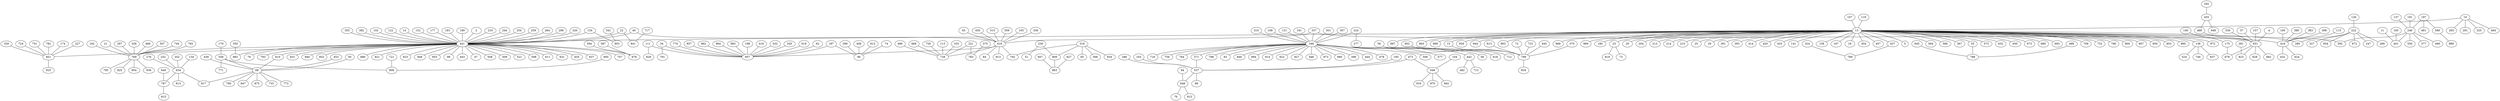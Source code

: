 strict graph "" {
	graph ["edge"="{}",
		file="/Users/felicedeluca/Developer/UofA/mlgd/pipeline/impred/tmp_workspace/eucore/set1/layers/EU_core_Layer_8_drawing_improved.dot",
		"graph"="{'file': '/Users/felicedeluca/Developer/UofA/mlgd/pipeline/impred/tmp_workspace/eucore/set1/layers/EU_core_Layer_8_drawing_improved.dot'}",
		"node"="{'height': '', 'level': '', 'pos': '', 'width': ''}"
	];
	10	 [height=0.05,
		level=1,
		pos="-9300.24,1101.89",
		width=0.05];
	13	 [height=0.05,
		level=1,
		pos="-1524.43,-90.09",
		width=0.05];
	10 -- 13;
	265	 [level=3,
		pos="-9412.26,2705.76"];
	10 -- 265;
	291	 [level=2,
		pos="-10450.56,-745.26"];
	10 -- 291;
	325	 [level=2,
		pos="-10546.25,2236.78"];
	10 -- 325;
	484	 [height=0.05,
		level=1,
		pos="-11483.92,303.35",
		width=0.05];
	10 -- 484;
	102	 [height=0.05,
		level=1,
		pos="3487.32,3137.15",
		width=0.05];
	441	 [height=0.05,
		level=1,
		pos="4079.18,-732.51",
		width=0.05];
	102 -- 441;
	104	 [height=0.05,
		level=1,
		pos="9372.29,14916.73",
		width=0.05];
	646	 [height=0.05,
		level=1,
		pos="10567.92,12510.04",
		width=0.05];
	104 -- 646;
	105	 [height=0.05,
		level=1,
		pos="7830.02,-5044.18",
		width=0.05];
	616	 [height=0.05,
		level=1,
		pos="7843.97,-6723.96",
		width=0.05];
	105 -- 616;
	107	 [level=3,
		pos="-2240.77,-1048.50"];
	107 -- 13;
	108	 [level=3,
		pos="10016.95,59.39"];
	346	 [height=0.05,
		level=1,
		pos="8088.95,260.36",
		width=0.05];
	108 -- 346;
	11	 [level=3,
		pos="-7006.52,8015.36"];
	401	 [level=3,
		pos="-6783.42,7068.76"];
	11 -- 401;
	111	 [level=2,
		pos="6764.96,-9641.07"];
	829	 [level=2,
		pos="6267.84,-9275.52"];
	111 -- 829;
	957	 [height=0.05,
		level=1,
		pos="7735.93,-10845.89",
		width=0.05];
	111 -- 957;
	113	 [level=3,
		pos="4273.87,5457.74"];
	728	 [height=0.05,
		level=1,
		pos="4695.50,6280.25",
		width=0.05];
	113 -- 728;
	115	 [height=0.05,
		level=1,
		pos="-4526.88,-3718.57",
		width=0.05];
	416	 [height=0.05,
		level=1,
		pos="-1826.51,-5039.51",
		width=0.05];
	115 -- 416;
	119	 [level=2,
		pos="464.56,-1039.78"];
	119 -- 13;
	122	 [height=0.05,
		level=1,
		pos="2532.25,-1537.65",
		width=0.05];
	122 -- 441;
	126	 [level=3,
		pos="1168.36,6465.48"];
	222	 [level=2,
		pos="617.43,7723.46"];
	126 -- 222;
	136	 [height=0.05,
		level=1,
		pos="-6246.88,-1673.21",
		width=0.05];
	13 -- 136;
	141	 [level=2,
		pos="-867.23,202.62"];
	13 -- 141;
	15	 [height=0.05,
		level=1,
		pos="755.81,2597.27",
		width=0.05];
	13 -- 15;
	158	 [height=0.05,
		level=1,
		pos="-1587.84,4501.08",
		width=0.05];
	13 -- 158;
	167	 [level=2,
		pos="-649.77,-1657.57"];
	13 -- 167;
	18	 [level=2,
		pos="-2530.68,-1075.09"];
	13 -- 18;
	180	 [height=0.05,
		level=1,
		pos="-2453.92,-120.66",
		width=0.05];
	13 -- 180;
	20	 [level=2,
		pos="-1415.56,1325.09"];
	13 -- 20;
	204	 [level=2,
		pos="-1015.99,1335.30"];
	13 -- 204;
	213	 [level=2,
		pos="-2644.36,915.76"];
	13 -- 213;
	214	 [level=3,
		pos="-3734.41,1278.64"];
	13 -- 214;
	215	 [level=2,
		pos="-2872.95,-2365.75"];
	13 -- 215;
	23	 [level=2,
		pos="-5153.71,2250.04"];
	13 -- 23;
	25	 [level=2,
		pos="-609.15,-1367.66"];
	13 -- 25;
	280	 [height=0.05,
		level=1,
		pos="1618.75,3549.47",
		width=0.05];
	13 -- 280;
	29	 [level=2,
		pos="924.13,-956.85"];
	13 -- 29;
	391	 [level=2,
		pos="-2331.35,1337.22"];
	13 -- 391;
	393	 [level=3,
		pos="-3590.38,-1019.39"];
	13 -- 393;
	414	 [level=2,
		pos="-240.34,232.70"];
	13 -- 414;
	13 -- 416;
	420	 [height=0.05,
		level=1,
		pos="-4312.00,-2108.51",
		width=0.05];
	13 -- 420;
	433	 [level=2,
		pos="-13.28,1226.16"];
	13 -- 433;
	437	 [height=0.05,
		level=1,
		pos="-5662.84,3001.79",
		width=0.05];
	13 -- 437;
	13 -- 441;
	454	 [height=0.05,
		level=1,
		pos="-1271.75,-1466.65",
		width=0.05];
	13 -- 454;
	457	 [level=2,
		pos="-417.90,740.52"];
	13 -- 457;
	5	 [height=0.05,
		level=1,
		pos="-183.66,-191.05",
		width=0.05];
	13 -- 5;
	55	 [height=0.05,
		level=1,
		pos="2478.60,2515.29",
		width=0.05];
	13 -- 55;
	564	 [level=2,
		pos="-561.72,872.71"];
	13 -- 564;
	566	 [height=0.05,
		level=1,
		pos="-4611.97,966.54",
		width=0.05];
	13 -- 566;
	567	 [level=2,
		pos="-778.47,-61.05"];
	13 -- 567;
	573	 [height=0.05,
		level=1,
		pos="-4290.53,2823.84",
		width=0.05];
	13 -- 573;
	592	 [height=0.05,
		level=1,
		pos="-6656.05,3551.76",
		width=0.05];
	13 -- 592;
	632	 [level=2,
		pos="-823.86,232.24"];
	13 -- 632;
	650	 [height=0.05,
		level=1,
		pos="-2017.00,1737.82",
		width=0.05];
	13 -- 650;
	673	 [level=2,
		pos="-1796.67,-865.88"];
	13 -- 673;
	680	 [level=2,
		pos="-932.58,-1662.56"];
	13 -- 680;
	693	 [level=3,
		pos="-1728.25,-1408.35"];
	13 -- 693;
	709	 [level=2,
		pos="-1075.46,787.54"];
	13 -- 709;
	752	 [level=3,
		pos="-849.23,828.69"];
	13 -- 752;
	796	 [level=3,
		pos="-1641.36,1227.46"];
	13 -- 796;
	800	 [level=2,
		pos="1807.54,1949.51"];
	13 -- 800;
	807	 [level=2,
		pos="-2207.41,1926.64"];
	13 -- 807;
	850	 [level=2,
		pos="853.70,613.60"];
	13 -- 850;
	853	 [level=2,
		pos="-3296.63,334.09"];
	13 -- 853;
	860	 [height=0.05,
		level=1,
		pos="-3002.94,3083.47",
		width=0.05];
	13 -- 860;
	872	 [height=0.05,
		level=1,
		pos="-2074.15,816.12",
		width=0.05];
	13 -- 872;
	887	 [level=2,
		pos="468.57,-534.32"];
	13 -- 887;
	893	 [level=2,
		pos="-3612.72,2307.67"];
	13 -- 893;
	899	 [level=2,
		pos="-43.42,-1171.80"];
	13 -- 899;
	926	 [level=2,
		pos="-3066.42,-461.64"];
	13 -- 926;
	944	 [level=3,
		pos="-1366.20,799.66"];
	13 -- 944;
	963	 [level=2,
		pos="-520.03,50.07"];
	13 -- 963;
	968	 [level=2,
		pos="-4462.81,252.85"];
	13 -- 968;
	969	 [level=3,
		pos="-3318.28,-497.99"];
	13 -- 969;
	134	 [height=0.05,
		level=1,
		pos="-11377.64,-8378.37",
		width=0.05];
	634	 [height=0.05,
		level=1,
		pos="-8879.72,-9950.50",
		width=0.05];
	134 -- 634;
	524	 [level=2,
		pos="-6944.94,-948.97"];
	136 -- 524;
	746	 [level=2,
		pos="-6620.89,-2605.71"];
	136 -- 746;
	837	 [height=0.05,
		level=1,
		pos="-8142.11,-2816.36",
		width=0.05];
	136 -- 837;
	137	 [level=3,
		pos="-9546.63,4439.90"];
	246	 [level=2,
		pos="-7782.06,5725.31"];
	137 -- 246;
	14	 [height=0.05,
		level=1,
		pos="5407.42,417.16",
		width=0.05];
	14 -- 441;
	140	 [level=2,
		pos="18242.13,-5908.82"];
	175	 [level=2,
		pos="17377.39,-7287.72"];
	140 -- 175;
	799	 [height=0.05,
		level=1,
		pos="-2239.82,8706.62",
		width=0.05];
	15 -- 799;
	151	 [height=0.05,
		level=1,
		pos="11118.09,2531.17",
		width=0.05];
	151 -- 346;
	152	 [height=0.05,
		level=1,
		pos="4134.07,-2986.32",
		width=0.05];
	152 -- 441;
	154	 [height=0.05,
		level=1,
		pos="5799.76,-3151.00",
		width=0.05];
	154 -- 441;
	803	 [level=2,
		pos="5560.06,-2220.68"];
	154 -- 803;
	157	 [level=2,
		pos="12104.40,-6439.21"];
	651	 [height=0.05,
		level=1,
		pos="13394.04,-7741.73",
		width=0.05];
	157 -- 651;
	163	 [level=2,
		pos="9610.45,4931.87"];
	537	 [height=0.05,
		level=1,
		pos="11914.75,4922.05",
		width=0.05];
	163 -- 537;
	165	 [level=3,
		pos="-6213.01,7554.31"];
	165 -- 401;
	174	 [height=0.05,
		level=1,
		pos="5071.06,11220.56",
		width=0.05];
	851	 [height=0.05,
		level=1,
		pos="3510.62,8652.93",
		width=0.05];
	174 -- 851;
	678	 [level=2,
		pos="15305.12,-6953.18"];
	175 -- 678;
	177	 [height=0.05,
		level=1,
		pos="5671.22,1186.48",
		width=0.05];
	177 -- 441;
	179	 [level=2,
		pos="-6522.38,-16964.66"];
	558	 [height=0.05,
		level=1,
		pos="-4568.56,-16936.92",
		width=0.05];
	179 -- 558;
	181	 [height=0.05,
		level=1,
		pos="8325.97,2580.23",
		width=0.05];
	181 -- 346;
	182	 [level=3,
		pos="-3351.32,-9877.86"];
	769	 [height=0.05,
		level=1,
		pos="-4854.45,-9255.98",
		width=0.05];
	182 -- 769;
	183	 [height=0.05,
		level=1,
		pos="4644.01,-4358.62",
		width=0.05];
	183 -- 441;
	185	 [level=2,
		pos="13097.49,5041.38"];
	185 -- 537;
	187	 [level=2,
		pos="7059.57,-12179.83"];
	187 -- 957;
	96	 [level=2,
		pos="6059.10,-12080.25"];
	187 -- 96;
	189	 [height=0.05,
		level=1,
		pos="538.80,-1701.42",
		width=0.05];
	189 -- 441;
	191	 [level=2,
		pos="-9511.42,5756.84"];
	191 -- 246;
	195	 [level=3,
		pos="-2436.31,-4023.35"];
	195 -- 416;
	197	 [level=2,
		pos="-9960.21,7582.33"];
	197 -- 246;
	481	 [level=2,
		pos="-11253.45,6995.46"];
	197 -- 481;
	580	 [level=3,
		pos="-11307.11,8335.06"];
	197 -- 580;
	198	 [level=2,
		pos="8506.65,-9175.14"];
	198 -- 957;
	2	 [level=2,
		pos="4073.15,1744.92"];
	2 -- 441;
	21	 [level=2,
		pos="-6646.93,-9908.97"];
	21 -- 769;
	22	 [height=0.05,
		level=1,
		pos="2255.17,-4863.58",
		width=0.05];
	22 -- 441;
	841	 [level=2,
		pos="1017.81,-6367.43"];
	22 -- 841;
	221	 [height=0.05,
		level=1,
		pos="5562.28,8607.17",
		width=0.05];
	221 -- 728;
	783	 [level=2,
		pos="5716.98,9574.83"];
	221 -- 783;
	247	 [level=2,
		pos="-715.08,9189.89"];
	222 -- 247;
	269	 [level=2,
		pos="-497.02,8771.85"];
	222 -- 269;
	222 -- 280;
	327	 [level=2,
		pos="1895.50,8077.78"];
	222 -- 327;
	654	 [level=2,
		pos="516.17,9624.47"];
	222 -- 654;
	672	 [level=2,
		pos="-180.70,9865.71"];
	222 -- 672;
	224	 [level=3,
		pos="6652.15,972.30"];
	277	 [level=3,
		pos="6253.29,2008.04"];
	224 -- 277;
	224 -- 346;
	227	 [height=0.05,
		level=1,
		pos="2192.90,10015.89",
		width=0.05];
	227 -- 851;
	73	 [level=2,
		pos="-6055.30,1458.84"];
	23 -- 73;
	819	 [level=2,
		pos="-5778.41,855.58"];
	23 -- 819;
	230	 [level=3,
		pos="2956.51,-17473.23"];
	51	 [level=3,
		pos="2797.01,-17868.97"];
	230 -- 51;
	809	 [height=0.05,
		level=1,
		pos="3240.59,-16391.58",
		width=0.05];
	230 -- 809;
	233	 [height=0.05,
		level=1,
		pos="3206.98,4343.69",
		width=0.05];
	233 -- 441;
	244	 [level=2,
		pos="1857.02,-2228.06"];
	244 -- 441;
	377	 [level=2,
		pos="-9041.27,5067.62"];
	246 -- 377;
	246 -- 401;
	490	 [level=3,
		pos="-7849.53,4441.83"];
	246 -- 490;
	550	 [level=2,
		pos="-8215.49,4395.01"];
	246 -- 550;
	246 -- 592;
	252	 [level=3,
		pos="-7653.66,-10353.87"];
	252 -- 634;
	254	 [height=0.05,
		level=1,
		pos="4494.36,2202.54",
		width=0.05];
	254 -- 441;
	259	 [level=2,
		pos="1346.85,-1916.58"];
	259 -- 441;
	264	 [level=2,
		pos="2832.55,-1726.76"];
	264 -- 441;
	267	 [height=0.05,
		level=1,
		pos="-6027.43,-7011.79",
		width=0.05];
	267 -- 769;
	276	 [height=0.05,
		level=1,
		pos="-10070.42,-11682.35",
		width=0.05];
	276 -- 634;
	281	 [level=2,
		pos="14449.86,-12040.38"];
	823	 [level=2,
		pos="15164.01,-10966.61"];
	281 -- 823;
	286	 [height=0.05,
		level=1,
		pos="11702.97,6633.98",
		width=0.05];
	286 -- 537;
	292	 [level=3,
		pos="13162.10,-11415.71"];
	455	 [level=3,
		pos="12845.58,-10657.01"];
	292 -- 455;
	299	 [level=2,
		pos="2218.63,-959.73"];
	299 -- 441;
	301	 [level=2,
		pos="9774.83,-375.90"];
	301 -- 346;
	307	 [level=2,
		pos="7821.22,2758.79"];
	307 -- 346;
	310	 [level=2,
		pos="7061.74,-907.70"];
	310 -- 346;
	316	 [height=0.05,
		level=1,
		pos="4847.90,-13979.66",
		width=0.05];
	368	 [level=2,
		pos="4963.61,-15115.43"];
	316 -- 368;
	792	 [height=0.05,
		level=1,
		pos="4576.34,-9681.18",
		width=0.05];
	316 -- 792;
	316 -- 809;
	834	 [height=0.05,
		level=1,
		pos="3893.40,-10945.42",
		width=0.05];
	316 -- 834;
	85	 [height=0.05,
		level=1,
		pos="3448.69,-15014.50",
		width=0.05];
	316 -- 85;
	320	 [level=2,
		pos="3737.50,-3431.11"];
	320 -- 441;
	324	 [level=2,
		pos="-4375.95,4249.25"];
	789	 [level=2,
		pos="-5291.73,4006.82"];
	324 -- 789;
	326	 [level=2,
		pos="-5158.65,-7186.55"];
	326 -- 769;
	329	 [height=0.05,
		level=1,
		pos="2268.87,11697.03",
		width=0.05];
	329 -- 851;
	333	 [level=3,
		pos="6197.96,6384.22"];
	333 -- 728;
	336	 [level=2,
		pos="6436.40,-6598.65"];
	336 -- 616;
	337	 [height=0.05,
		level=1,
		pos="9699.75,-4674.58",
		width=0.05];
	337 -- 346;
	337 -- 616;
	337 -- 651;
	34	 [level=2,
		pos="10211.26,-10802.88"];
	791	 [level=2,
		pos="11133.53,-11010.67"];
	34 -- 791;
	34 -- 957;
	371	 [height=0.05,
		level=1,
		pos="9438.09,3299.19",
		width=0.05];
	346 -- 371;
	398	 [level=2,
		pos="7890.38,-2365.46"];
	346 -- 398;
	442	 [level=2,
		pos="11828.66,1265.60"];
	346 -- 442;
	444	 [level=2,
		pos="9945.35,-1731.50"];
	346 -- 444;
	479	 [height=0.05,
		level=1,
		pos="8919.45,-1335.03",
		width=0.05];
	346 -- 479;
	506	 [height=0.05,
		level=1,
		pos="7518.61,4293.31",
		width=0.05];
	346 -- 506;
	577	 [height=0.05,
		level=1,
		pos="10582.26,542.60",
		width=0.05];
	346 -- 577;
	58	 [height=0.05,
		level=1,
		pos="6748.80,3526.41",
		width=0.05];
	346 -- 58;
	618	 [level=2,
		pos="6826.47,1455.43"];
	346 -- 618;
	712	 [level=2,
		pos="9490.82,1813.44"];
	346 -- 712;
	716	 [level=2,
		pos="8848.72,2851.44"];
	346 -- 716;
	759	 [height=0.05,
		level=1,
		pos="10168.70,1316.81",
		width=0.05];
	346 -- 759;
	764	 [height=0.05,
		level=1,
		pos="9135.08,1892.85",
		width=0.05];
	346 -- 764;
	798	 [height=0.05,
		level=1,
		pos="11416.20,1248.48",
		width=0.05];
	346 -- 798;
	83	 [level=2,
		pos="8847.55,-1850.40"];
	346 -- 83;
	849	 [height=0.05,
		level=1,
		pos="11005.93,-1811.32",
		width=0.05];
	346 -- 849;
	894	 [level=2,
		pos="9342.26,2340.53"];
	346 -- 894;
	914	 [level=2,
		pos="10306.68,1452.34"];
	346 -- 914;
	922	 [height=0.05,
		level=1,
		pos="7828.44,-2168.99",
		width=0.05];
	346 -- 922;
	927	 [height=0.05,
		level=1,
		pos="6879.77,-1037.64",
		width=0.05];
	346 -- 927;
	946	 [height=0.05,
		level=1,
		pos="10586.32,-3048.42",
		width=0.05];
	346 -- 946;
	973	 [level=2,
		pos="7025.28,-1927.69"];
	346 -- 973;
	980	 [level=2,
		pos="7539.07,-1496.64"];
	346 -- 980;
	350	 [level=3,
		pos="1640.79,320.40"];
	983	 [level=3,
		pos="2047.10,468.90"];
	350 -- 983;
	352	 [level=2,
		pos="-7970.99,-9295.48"];
	352 -- 634;
	355	 [height=0.05,
		level=1,
		pos="1860.17,-1063.40",
		width=0.05];
	355 -- 441;
	370	 [level=2,
		pos="-2139.04,10285.79"];
	370 -- 799;
	371 -- 537;
	375	 [level=2,
		pos="6290.90,10245.74"];
	375 -- 783;
	380	 [level=2,
		pos="-2854.81,-3856.17"];
	380 -- 416;
	382	 [level=3,
		pos="2843.78,1216.42"];
	382 -- 441;
	383	 [level=3,
		pos="-1378.04,-5059.53"];
	383 -- 416;
	396	 [level=2,
		pos="-3591.07,-4992.18"];
	396 -- 416;
	399	 [level=2,
		pos="6030.19,-13347.13"];
	399 -- 96;
	4	 [level=2,
		pos="11342.88,-7416.40"];
	4 -- 651;
	40	 [height=0.05,
		level=1,
		pos="4983.61,-5875.18",
		width=0.05];
	40 -- 441;
	40 -- 616;
	408	 [level=3,
		pos="6419.47,-13340.40"];
	408 -- 96;
	432	 [level=2,
		pos="-4073.37,-4852.53"];
	416 -- 432;
	624	 [height=0.05,
		level=1,
		pos="-3632.07,-4331.41",
		width=0.05];
	416 -- 624;
	418	 [level=2,
		pos="8932.33,-9842.30"];
	418 -- 957;
	437 -- 789;
	439	 [height=0.05,
		level=1,
		pos="-5119.93,-14555.08",
		width=0.05];
	68	 [height=0.05,
		level=1,
		pos="-4114.30,-12563.05",
		width=0.05];
	439 -- 68;
	443	 [level=2,
		pos="4816.93,1404.51"];
	441 -- 443;
	47	 [level=3,
		pos="2335.60,-670.62"];
	441 -- 47;
	508	 [height=0.05,
		level=1,
		pos="6124.37,-4334.42",
		width=0.05];
	441 -- 508;
	509	 [height=0.05,
		level=1,
		pos="5073.32,961.39",
		width=0.05];
	441 -- 509;
	521	 [height=0.05,
		level=1,
		pos="3402.12,-3661.36",
		width=0.05];
	441 -- 521;
	598	 [level=2,
		pos="4797.07,-3083.02"];
	441 -- 598;
	610	 [height=0.05,
		level=1,
		pos="-320.42,-7269.32",
		width=0.05];
	441 -- 610;
	611	 [level=2,
		pos="1760.34,-1427.42"];
	441 -- 611;
	631	 [height=0.05,
		level=1,
		pos="2337.33,-2076.29",
		width=0.05];
	441 -- 631;
	635	 [height=0.05,
		level=1,
		pos="-795.09,-2802.62",
		width=0.05];
	441 -- 635;
	637	 [height=0.05,
		level=1,
		pos="5094.18,2733.71",
		width=0.05];
	441 -- 637;
	676	 [height=0.05,
		level=1,
		pos="2375.90,-5898.09",
		width=0.05];
	441 -- 676;
	707	 [level=2,
		pos="2903.77,994.10"];
	441 -- 707;
	441 -- 769;
	79	 [level=2,
		pos="3087.19,-3909.94"];
	441 -- 79;
	793	 [height=0.05,
		level=1,
		pos="4235.03,-3685.93",
		width=0.05];
	441 -- 793;
	831	 [height=0.05,
		level=1,
		pos="2240.48,963.45",
		width=0.05];
	441 -- 831;
	840	 [height=0.05,
		level=1,
		pos="6065.59,-772.63",
		width=0.05];
	441 -- 840;
	441 -- 851;
	852	 [level=2,
		pos="5895.74,-61.84"];
	441 -- 852;
	886	 [level=3,
		pos="2426.15,707.98"];
	441 -- 886;
	921	 [height=0.05,
		level=1,
		pos="4833.48,3621.56",
		width=0.05];
	441 -- 921;
	923	 [level=2,
		pos="3163.12,1891.37"];
	441 -- 923;
	948	 [height=0.05,
		level=1,
		pos="2906.89,-1366.69",
		width=0.05];
	441 -- 948;
	955	 [height=0.05,
		level=1,
		pos="3171.80,1677.41",
		width=0.05];
	441 -- 955;
	98	 [level=3,
		pos="2314.90,233.33"];
	441 -- 98;
	441 -- 983;
	482	 [level=2,
		pos="12718.86,1705.87"];
	442 -- 482;
	713	 [level=2,
		pos="12580.06,795.22"];
	442 -- 713;
	445	 [level=3,
		pos="-1961.25,7431.91"];
	445 -- 799;
	45	 [level=3,
		pos="8463.79,-5641.80"];
	45 -- 616;
	450	 [height=0.05,
		level=1,
		pos="9692.67,-7294.12",
		width=0.05];
	450 -- 616;
	453	 [height=0.05,
		level=1,
		pos="-1768.95,-13414.51",
		width=0.05];
	453 -- 68;
	486	 [level=3,
		pos="12523.58,-9465.97"];
	455 -- 486;
	949	 [level=3,
		pos="12562.87,-12013.29"];
	455 -- 949;
	466	 [level=2,
		pos="-6866.14,-8896.94"];
	466 -- 769;
	473	 [height=0.05,
		level=1,
		pos="12327.16,8956.57",
		width=0.05];
	473 -- 537;
	473 -- 646;
	486 -- 651;
	488	 [height=0.05,
		level=1,
		pos="2269.57,6406.49",
		width=0.05];
	788	 [height=0.05,
		level=1,
		pos="1867.24,5401.27",
		width=0.05];
	488 -- 788;
	496	 [level=3,
		pos="4617.81,7452.84"];
	496 -- 728;
	50	 [height=0.05,
		level=1,
		pos="-6623.49,-13440.54",
		width=0.05];
	50 -- 68;
	507	 [height=0.05,
		level=1,
		pos="-7335.17,-9448.92",
		width=0.05];
	507 -- 769;
	515	 [height=0.05,
		level=1,
		pos="6223.46,-5818.45",
		width=0.05];
	515 -- 616;
	532	 [level=2,
		pos="8734.96,-12590.54"];
	532 -- 957;
	536	 [height=0.05,
		level=1,
		pos="15033.24,-9555.18",
		width=0.05];
	536 -- 651;
	648	 [level=2,
		pos="10310.99,6612.13"];
	537 -- 648;
	89	 [level=2,
		pos="10614.75,4406.66"];
	537 -- 89;
	541	 [level=2,
		pos="5941.95,-1726.54"];
	541 -- 803;
	545	 [height=0.05,
		level=1,
		pos="7433.71,-15362.00",
		width=0.05];
	545 -- 957;
	55 -- 788;
	558 -- 68;
	771	 [height=0.05,
		level=1,
		pos="-5851.48,-18372.89",
		width=0.05];
	558 -- 771;
	908	 [level=2,
		pos="-3618.81,-19274.15"];
	558 -- 908;
	559	 [level=2,
		pos="6512.61,-7693.01"];
	559 -- 616;
	56	 [level=2,
		pos="-2889.81,10481.88"];
	56 -- 799;
	57	 [level=2,
		pos="14622.10,-8920.41"];
	57 -- 651;
	889	 [level=3,
		pos="-11071.86,8909.70"];
	580 -- 889;
	584	 [level=2,
		pos="3077.91,-5044.99"];
	584 -- 676;
	587	 [level=2,
		pos="1683.91,-5696.33"];
	587 -- 676;
	602	 [height=0.05,
		level=1,
		pos="-1859.98,11203.04",
		width=0.05];
	602 -- 799;
	607	 [level=2,
		pos="1227.75,-14992.13"];
	863	 [level=2,
		pos="1906.65,-15498.26"];
	607 -- 863;
	610 -- 68;
	612	 [level=2,
		pos="5493.24,-12451.33"];
	612 -- 96;
	613	 [level=3,
		pos="-1491.72,10186.48"];
	613 -- 799;
	616 -- 728;
	616 -- 792;
	84	 [level=2,
		pos="7257.52,-5508.30"];
	616 -- 84;
	913	 [level=2,
		pos="5641.78,-7405.65"];
	616 -- 913;
	616 -- 957;
	619	 [level=2,
		pos="9798.66,-9516.47"];
	619 -- 957;
	62	 [level=2,
		pos="8271.02,-8753.70"];
	62 -- 957;
	787	 [height=0.05,
		level=1,
		pos="-8648.89,-7266.94",
		width=0.05];
	634 -- 787;
	813	 [height=0.05,
		level=1,
		pos="-11529.78,-10446.34",
		width=0.05];
	634 -- 813;
	817	 [height=0.05,
		level=1,
		pos="-7825.89,-13297.98",
		width=0.05];
	634 -- 817;
	64	 [level=3,
		pos="10646.45,7307.28"];
	64 -- 648;
	640	 [height=0.05,
		level=1,
		pos="-8660.55,-5077.71",
		width=0.05];
	640 -- 787;
	645	 [level=3,
		pos="2350.56,5451.34"];
	645 -- 788;
	662	 [level=2,
		pos="10367.47,14711.38"];
	646 -- 662;
	916	 [level=2,
		pos="11645.90,13120.39"];
	646 -- 916;
	970	 [level=2,
		pos="9627.25,13881.07"];
	646 -- 970;
	76	 [level=2,
		pos="8708.53,6583.06"];
	648 -- 76;
	915	 [level=2,
		pos="9286.35,6995.61"];
	648 -- 915;
	651 -- 678;
	651 -- 823;
	828	 [level=3,
		pos="13677.44,-6745.30"];
	651 -- 828;
	892	 [level=2,
		pos="13937.41,-9745.21"];
	651 -- 892;
	668	 [level=2,
		pos="6502.52,7104.55"];
	668 -- 728;
	733	 [height=0.05,
		level=1,
		pos="-5351.91,-13648.72",
		width=0.05];
	68 -- 733;
	772	 [height=0.05,
		level=1,
		pos="-5894.90,-15015.49",
		width=0.05];
	68 -- 772;
	780	 [height=0.05,
		level=1,
		pos="-6155.15,-11652.68",
		width=0.05];
	68 -- 780;
	68 -- 817;
	847	 [level=2,
		pos="-5147.51,-11541.35"];
	68 -- 847;
	875	 [level=2,
		pos="-2846.71,-11260.93"];
	68 -- 875;
	717	 [level=2,
		pos="1336.71,-7200.13"];
	717 -- 841;
	72	 [level=2,
		pos="-3688.67,9529.34"];
	72 -- 799;
	721	 [level=3,
		pos="-4588.74,-20560.71"];
	721 -- 908;
	723	 [level=3,
		pos="-1258.90,9253.50"];
	723 -- 799;
	724	 [level=2,
		pos="2800.84,7777.28"];
	724 -- 851;
	726	 [height=0.05,
		level=1,
		pos="8282.13,8773.22",
		width=0.05];
	726 -- 728;
	74	 [level=3,
		pos="5718.53,-10900.77"];
	74 -- 96;
	744	 [level=2,
		pos="-6956.19,-10117.18"];
	744 -- 769;
	751	 [level=2,
		pos="4391.98,9149.85"];
	751 -- 851;
	765	 [level=2,
		pos="-5282.19,-6882.98"];
	765 -- 769;
	795	 [level=2,
		pos="-4230.77,-10646.38"];
	769 -- 795;
	825	 [level=2,
		pos="-4461.15,-7081.50"];
	769 -- 825;
	854	 [height=0.05,
		level=1,
		pos="-6446.11,-8036.74",
		width=0.05];
	769 -- 854;
	936	 [height=0.05,
		level=1,
		pos="-6939.30,-6693.13",
		width=0.05];
	769 -- 936;
	774	 [level=2,
		pos="8927.09,-12748.07"];
	774 -- 957;
	782	 [level=3,
		pos="4078.59,8293.39"];
	782 -- 851;
	815	 [level=3,
		pos="-7566.10,-7066.89"];
	787 -- 815;
	934	 [level=2,
		pos="-1252.86,10296.18"];
	799 -- 934;
	809 -- 863;
	827	 [level=2,
		pos="2208.42,-15047.91"];
	827 -- 863;
	925	 [height=0.05,
		level=1,
		pos="3540.90,10352.70",
		width=0.05];
	851 -- 925;
	857	 [level=2,
		pos="6823.48,-10624.76"];
	857 -- 957;
	862	 [height=0.05,
		level=1,
		pos="8362.88,-13810.46",
		width=0.05];
	862 -- 957;
	864	 [height=0.05,
		level=1,
		pos="8121.59,-13053.49",
		width=0.05];
	864 -- 957;
	883	 [height=0.05,
		level=1,
		pos="7455.90,-13751.45",
		width=0.05];
	883 -- 957;
	900	 [level=2,
		pos="-3364.76,-20549.23"];
	900 -- 908;
}
